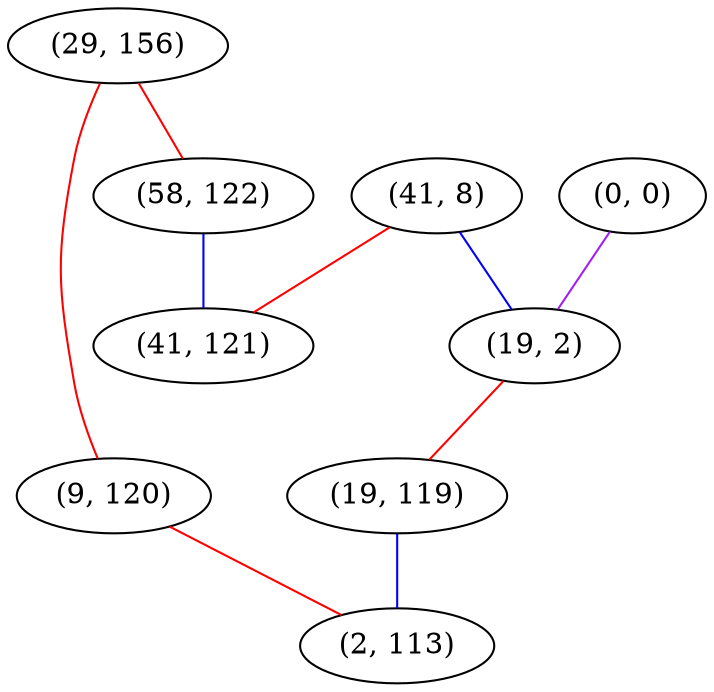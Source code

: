 graph "" {
"(29, 156)";
"(0, 0)";
"(58, 122)";
"(41, 8)";
"(19, 2)";
"(19, 119)";
"(9, 120)";
"(41, 121)";
"(2, 113)";
"(29, 156)" -- "(9, 120)"  [color=red, key=0, weight=1];
"(29, 156)" -- "(58, 122)"  [color=red, key=0, weight=1];
"(0, 0)" -- "(19, 2)"  [color=purple, key=0, weight=4];
"(58, 122)" -- "(41, 121)"  [color=blue, key=0, weight=3];
"(41, 8)" -- "(19, 2)"  [color=blue, key=0, weight=3];
"(41, 8)" -- "(41, 121)"  [color=red, key=0, weight=1];
"(19, 2)" -- "(19, 119)"  [color=red, key=0, weight=1];
"(19, 119)" -- "(2, 113)"  [color=blue, key=0, weight=3];
"(9, 120)" -- "(2, 113)"  [color=red, key=0, weight=1];
}
